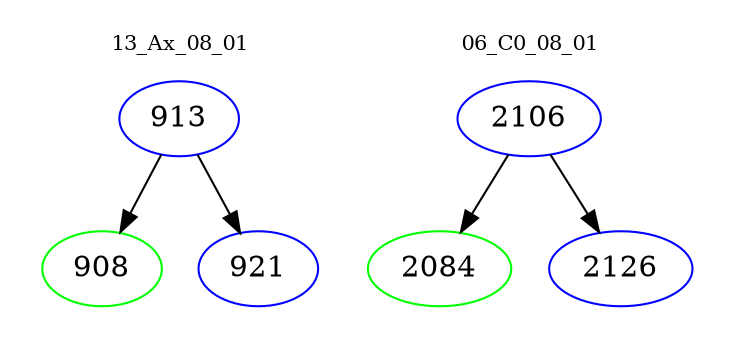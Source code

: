 digraph{
subgraph cluster_0 {
color = white
label = "13_Ax_08_01";
fontsize=10;
T0_913 [label="913", color="blue"]
T0_913 -> T0_908 [color="black"]
T0_908 [label="908", color="green"]
T0_913 -> T0_921 [color="black"]
T0_921 [label="921", color="blue"]
}
subgraph cluster_1 {
color = white
label = "06_C0_08_01";
fontsize=10;
T1_2106 [label="2106", color="blue"]
T1_2106 -> T1_2084 [color="black"]
T1_2084 [label="2084", color="green"]
T1_2106 -> T1_2126 [color="black"]
T1_2126 [label="2126", color="blue"]
}
}
